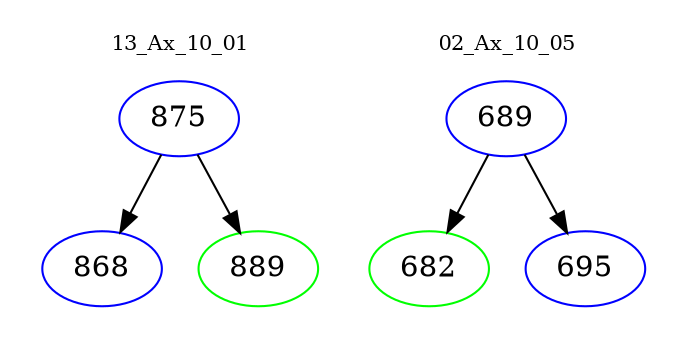 digraph{
subgraph cluster_0 {
color = white
label = "13_Ax_10_01";
fontsize=10;
T0_875 [label="875", color="blue"]
T0_875 -> T0_868 [color="black"]
T0_868 [label="868", color="blue"]
T0_875 -> T0_889 [color="black"]
T0_889 [label="889", color="green"]
}
subgraph cluster_1 {
color = white
label = "02_Ax_10_05";
fontsize=10;
T1_689 [label="689", color="blue"]
T1_689 -> T1_682 [color="black"]
T1_682 [label="682", color="green"]
T1_689 -> T1_695 [color="black"]
T1_695 [label="695", color="blue"]
}
}
